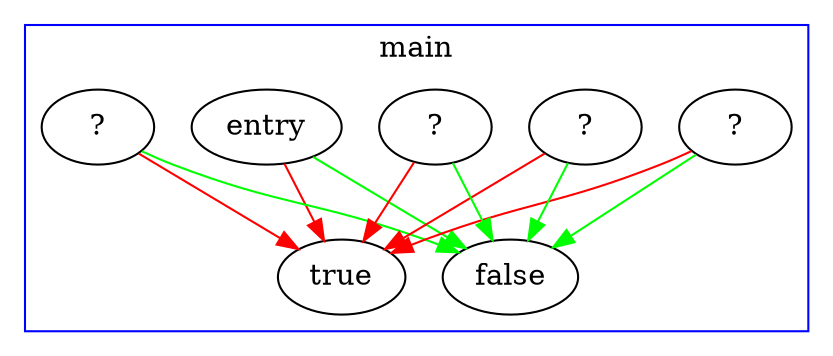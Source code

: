 strict digraph G {
  subgraph cluster_0 {
    label="main"
    color=blue
    subgraph_0_node_0[label="entry",shape=oval]
    subgraph_0_node_1[label="?",shape=oval]
    subgraph_0_node_2[label="?",shape=oval]
    subgraph_0_node_3[label="?",shape=oval]
    subgraph_0_node_4[label="?",shape=oval]
    subgraph_0_node_5[label="true",shape=oval]
    subgraph_0_node_6[label="false",shape=oval]
    subgraph_0_node_0 -> subgraph_0_node_6 [color=green]
    subgraph_0_node_0 -> subgraph_0_node_5 [color=red]
    subgraph_0_node_1 -> subgraph_0_node_6 [color=green]
    subgraph_0_node_1 -> subgraph_0_node_5 [color=red]
    subgraph_0_node_2 -> subgraph_0_node_6 [color=green]
    subgraph_0_node_2 -> subgraph_0_node_5 [color=red]
    subgraph_0_node_3 -> subgraph_0_node_6 [color=green]
    subgraph_0_node_3 -> subgraph_0_node_5 [color=red]
    subgraph_0_node_4 -> subgraph_0_node_6 [color=green]
    subgraph_0_node_4 -> subgraph_0_node_5 [color=red]
  }
}
